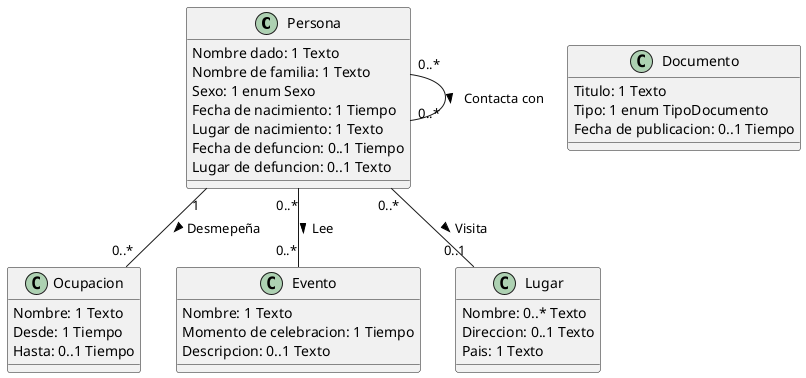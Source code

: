 @startuml ejercicio29

Class Persona{
    Nombre dado: 1 Texto
    Nombre de familia: 1 Texto
    Sexo: 1 enum Sexo
    Fecha de nacimiento: 1 Tiempo
    Lugar de nacimiento: 1 Texto
    Fecha de defuncion: 0..1 Tiempo
    Lugar de defuncion: 0..1 Texto
}

Class Documento{
    Titulo: 1 Texto
    Tipo: 1 enum TipoDocumento
    Fecha de publicacion: 0..1 Tiempo
}

Class Ocupacion{
    Nombre: 1 Texto
    Desde: 1 Tiempo
    Hasta: 0..1 Tiempo
}

Class Evento{
    Nombre: 1 Texto
    Momento de celebracion: 1 Tiempo
    Descripcion: 0..1 Texto
}

Class Lugar{
    Nombre: 0..* Texto
    Direccion: 0..1 Texto
    Pais: 1 Texto
}


Persona "0..*" -- "0..*" Persona : Contacta con >
Persona "0..*" -- "0..1" Lugar : Visita >
Persona "0..*" -- "0..*" Evento: Lee >
Persona "1" -- "0..*" Ocupacion: Desmepeña >


@enduml